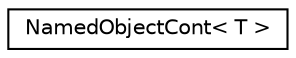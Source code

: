 digraph "Graphical Class Hierarchy"
{
  edge [fontname="Helvetica",fontsize="10",labelfontname="Helvetica",labelfontsize="10"];
  node [fontname="Helvetica",fontsize="10",shape=record];
  rankdir="LR";
  Node0 [label="NamedObjectCont\< T \>",height=0.2,width=0.4,color="black", fillcolor="white", style="filled",URL="$d2/d4d/class_named_object_cont.html",tooltip="A map of named object pointers. "];
}

